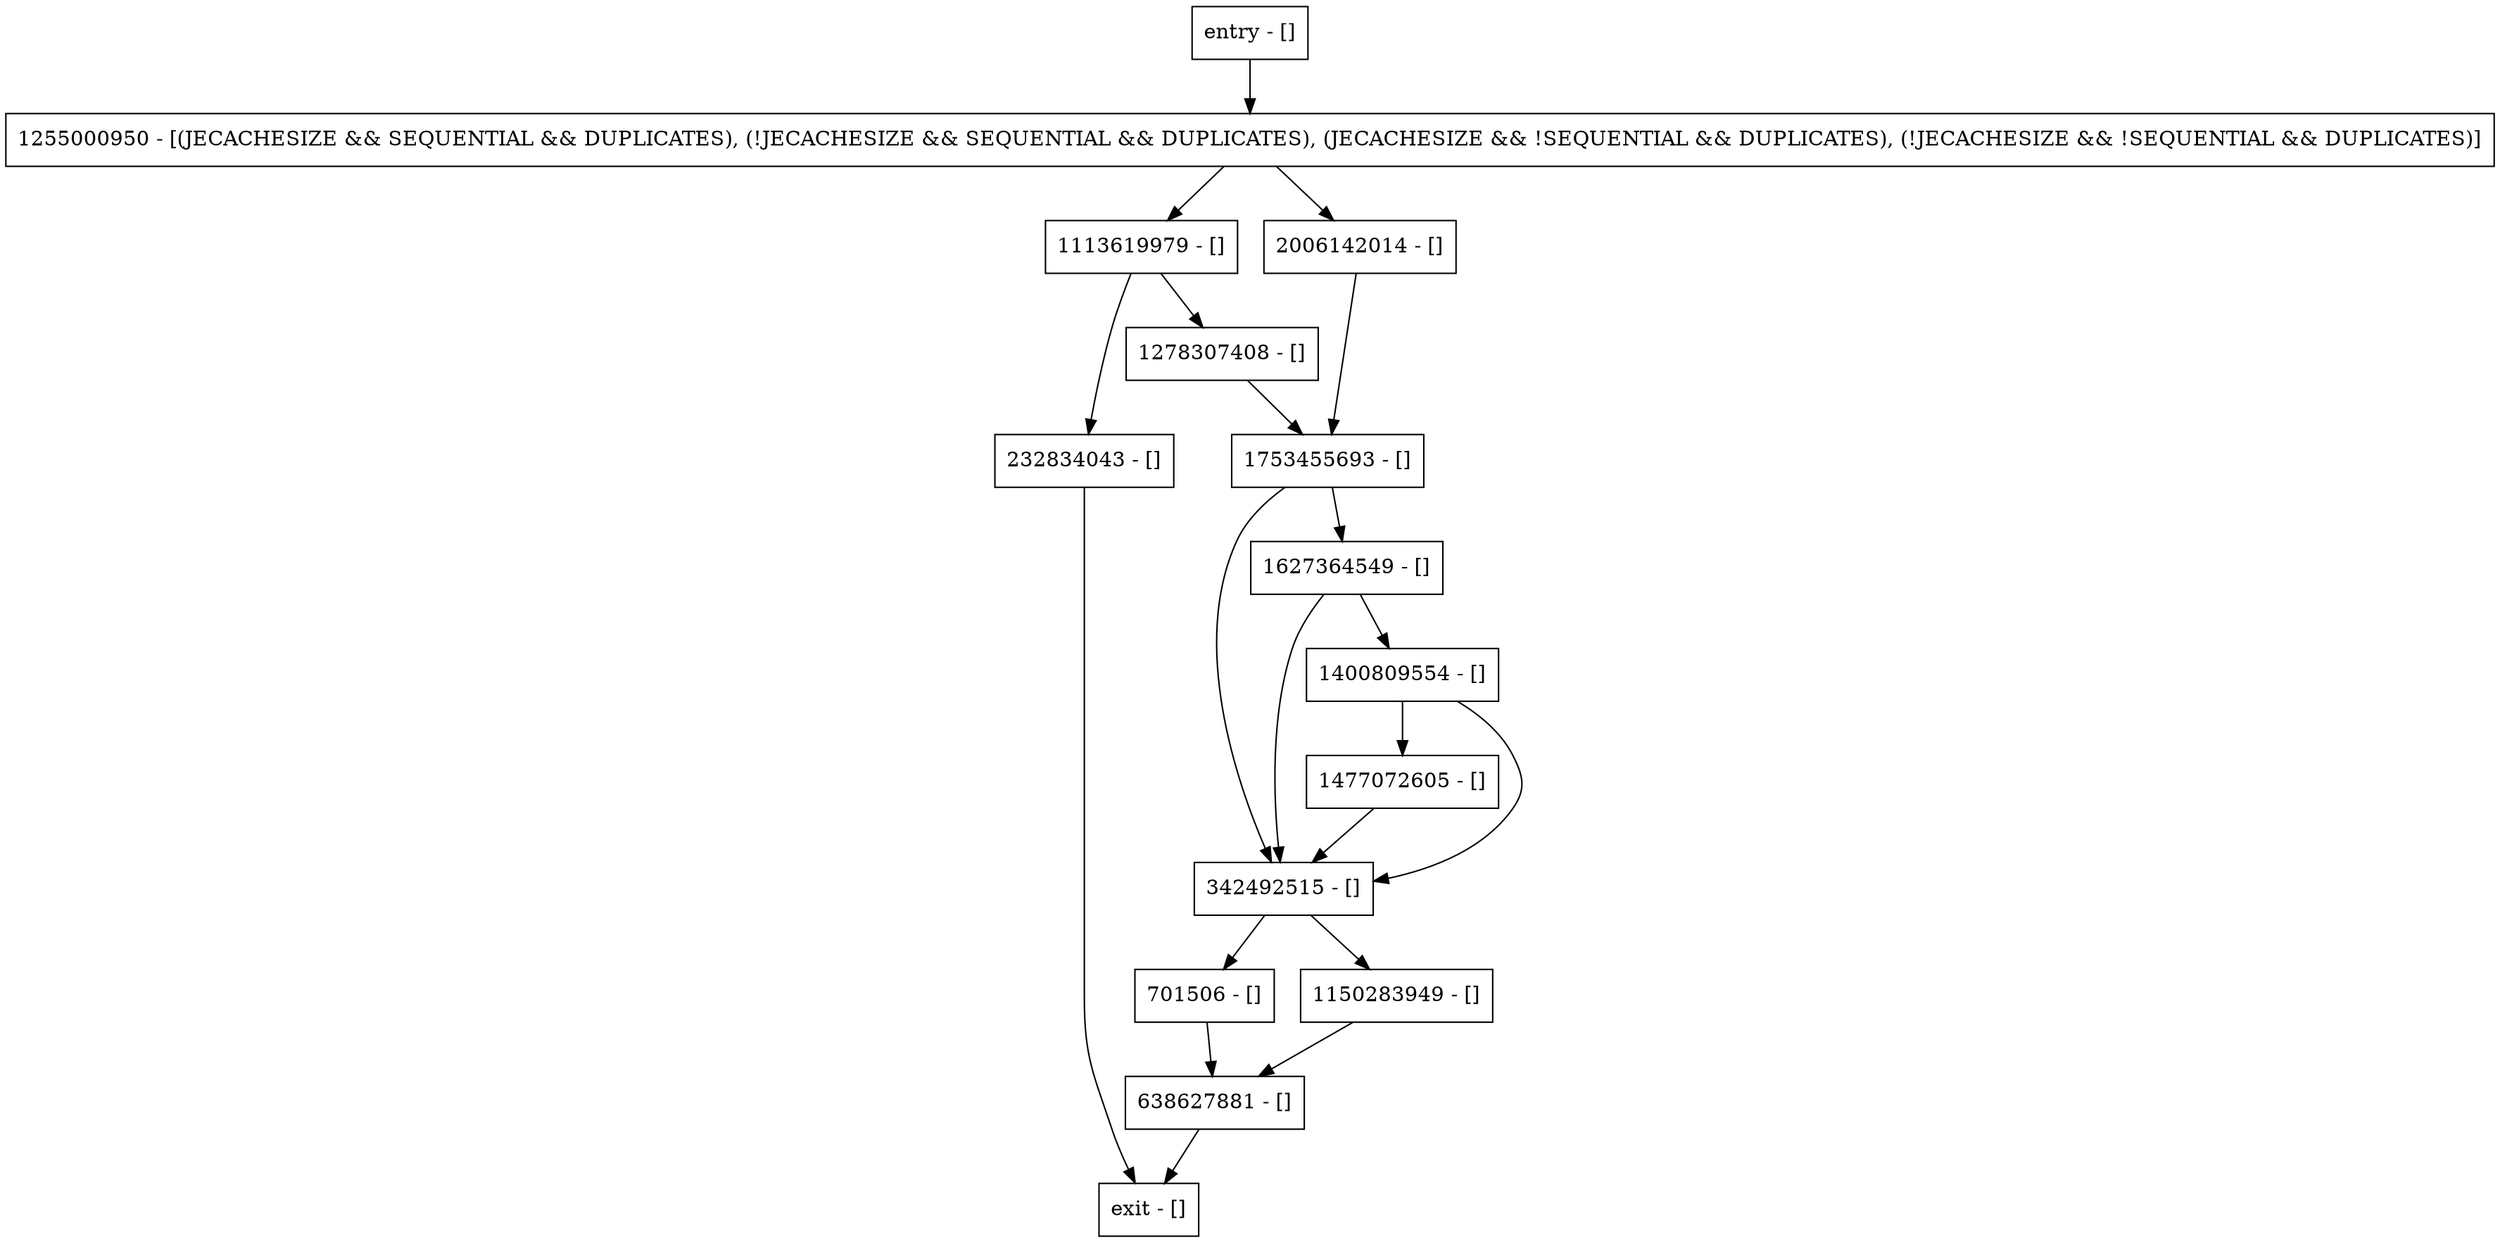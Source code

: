 digraph readReverseInt {
node [shape=record];
232834043 [label="232834043 - []"];
1477072605 [label="1477072605 - []"];
1278307408 [label="1278307408 - []"];
1113619979 [label="1113619979 - []"];
2006142014 [label="2006142014 - []"];
342492515 [label="342492515 - []"];
entry [label="entry - []"];
exit [label="exit - []"];
1400809554 [label="1400809554 - []"];
701506 [label="701506 - []"];
638627881 [label="638627881 - []"];
1627364549 [label="1627364549 - []"];
1150283949 [label="1150283949 - []"];
1255000950 [label="1255000950 - [(JECACHESIZE && SEQUENTIAL && DUPLICATES), (!JECACHESIZE && SEQUENTIAL && DUPLICATES), (JECACHESIZE && !SEQUENTIAL && DUPLICATES), (!JECACHESIZE && !SEQUENTIAL && DUPLICATES)]"];
1753455693 [label="1753455693 - []"];
entry;
exit;
232834043 -> exit;
1477072605 -> 342492515;
1278307408 -> 1753455693;
1113619979 -> 232834043;
1113619979 -> 1278307408;
2006142014 -> 1753455693;
342492515 -> 701506;
342492515 -> 1150283949;
entry -> 1255000950;
1400809554 -> 1477072605;
1400809554 -> 342492515;
701506 -> 638627881;
638627881 -> exit;
1627364549 -> 342492515;
1627364549 -> 1400809554;
1150283949 -> 638627881;
1255000950 -> 1113619979;
1255000950 -> 2006142014;
1753455693 -> 342492515;
1753455693 -> 1627364549;
}
